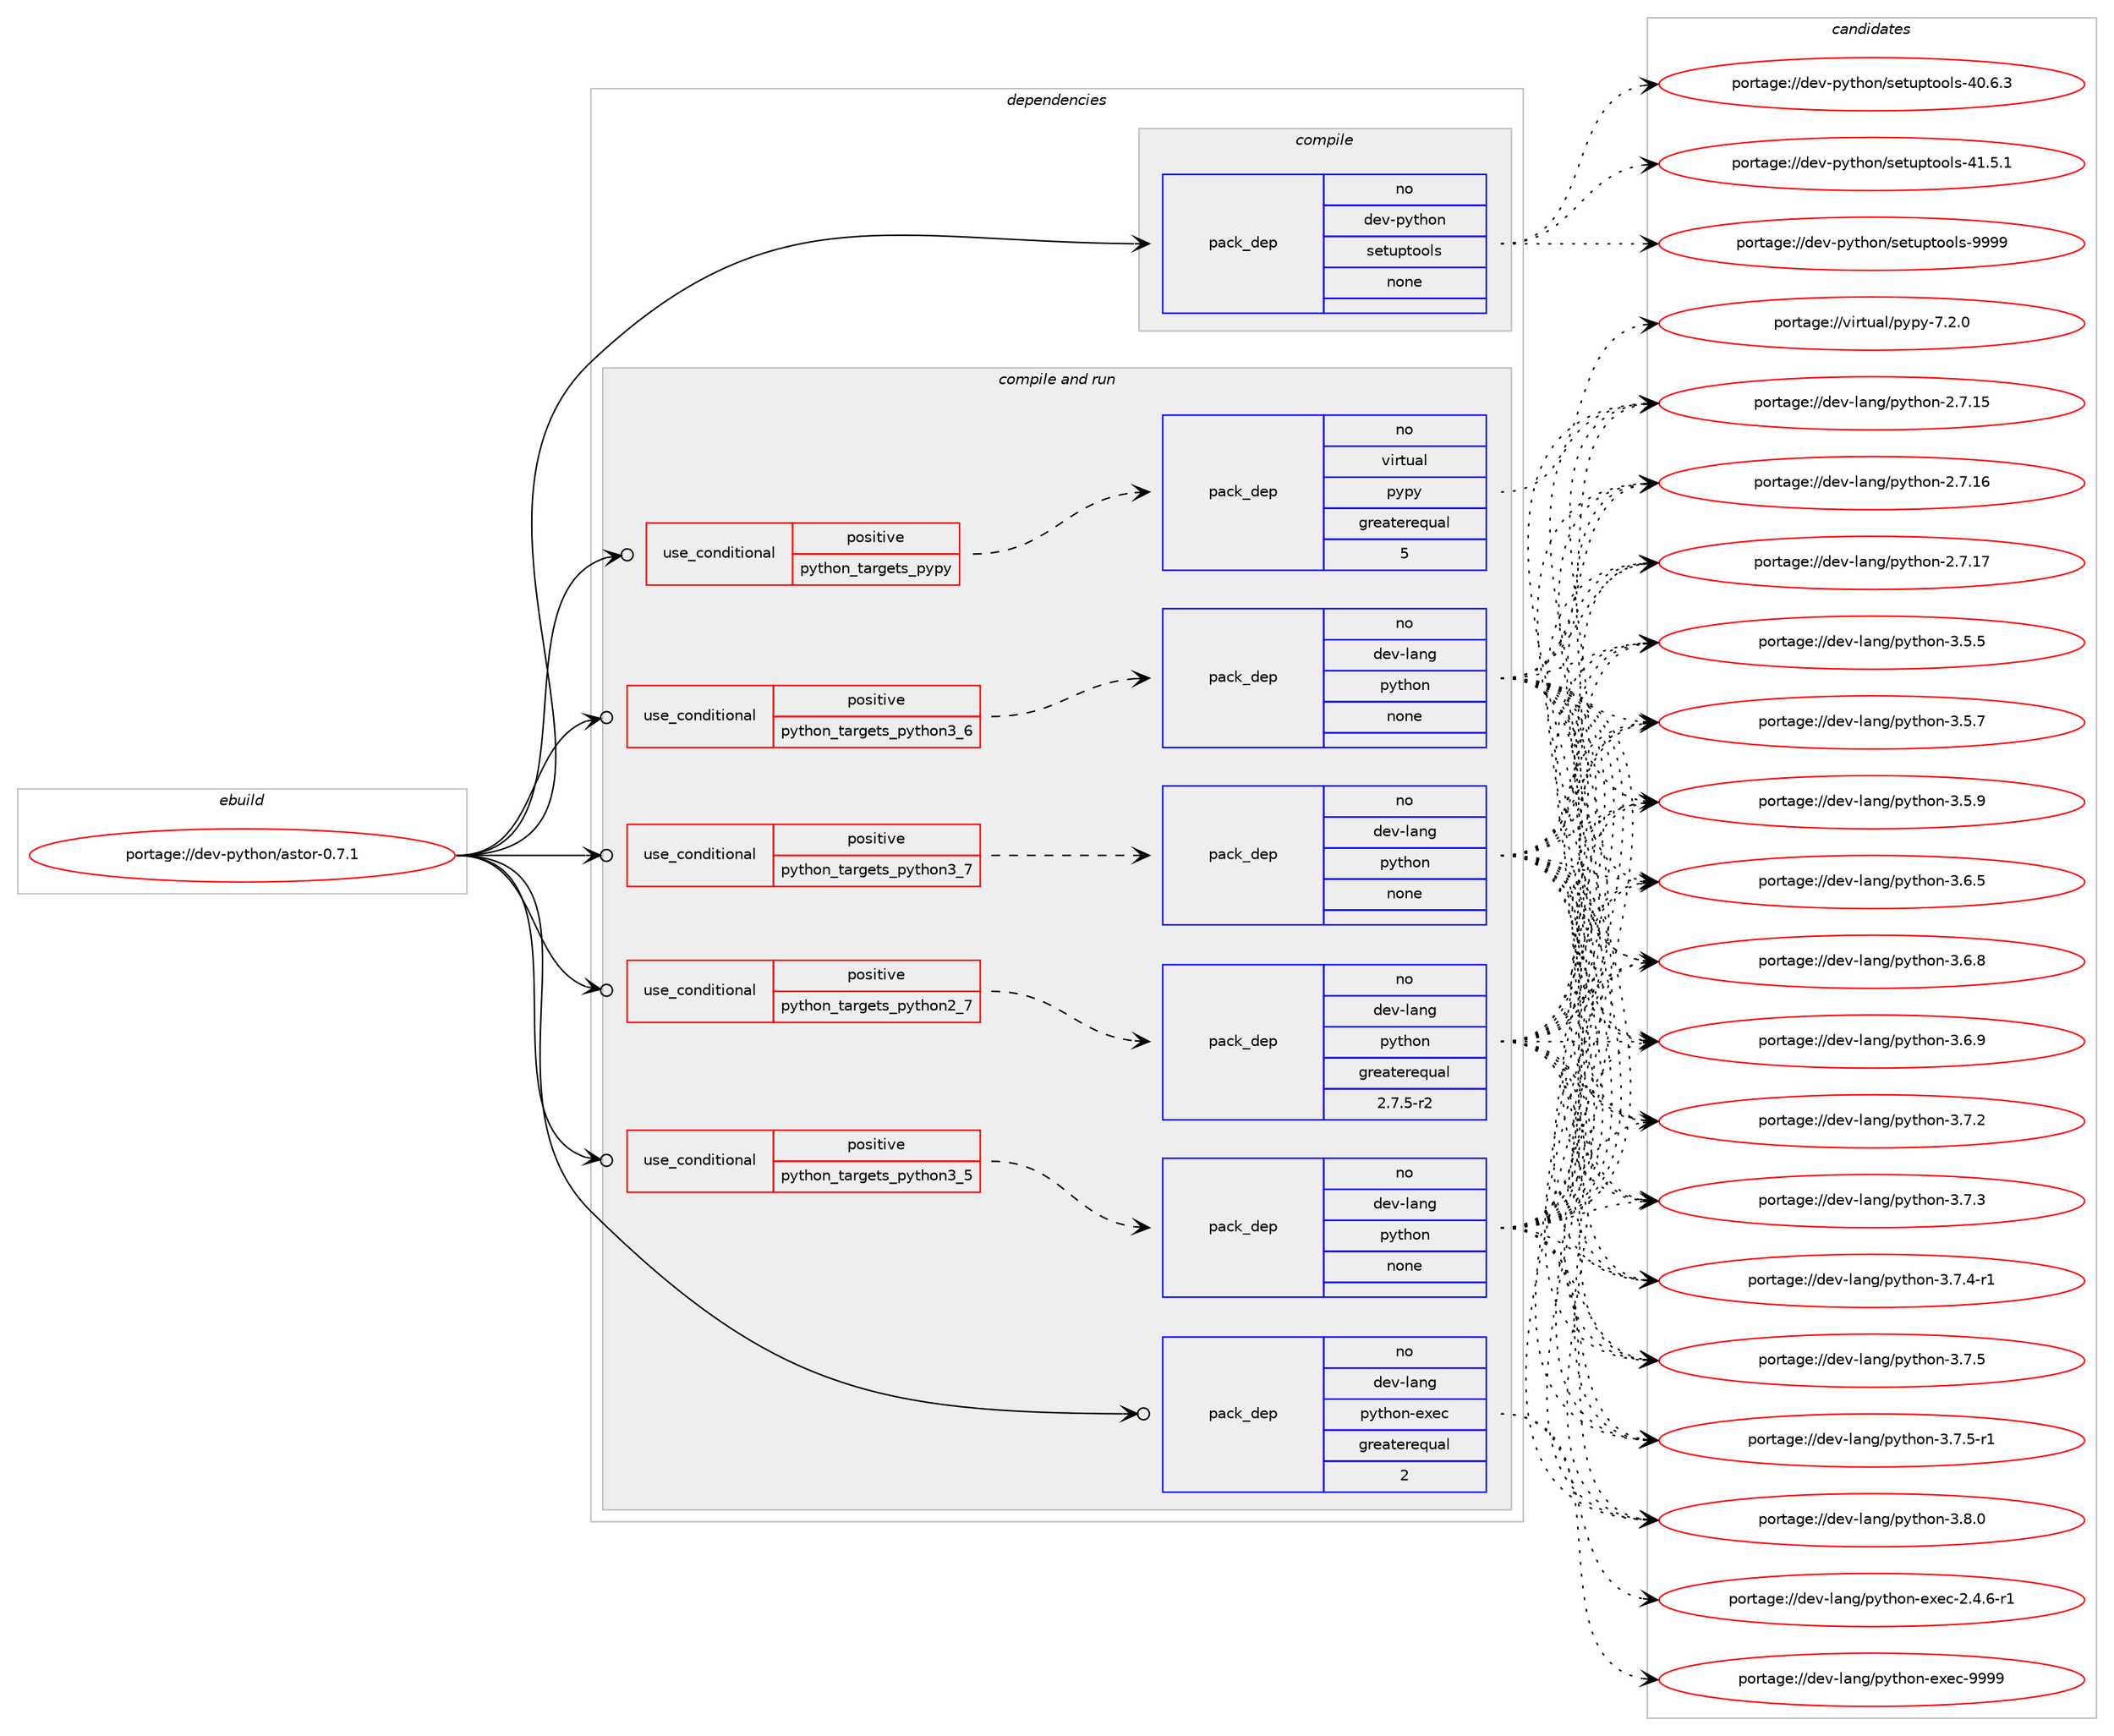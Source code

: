 digraph prolog {

# *************
# Graph options
# *************

newrank=true;
concentrate=true;
compound=true;
graph [rankdir=LR,fontname=Helvetica,fontsize=10,ranksep=1.5];#, ranksep=2.5, nodesep=0.2];
edge  [arrowhead=vee];
node  [fontname=Helvetica,fontsize=10];

# **********
# The ebuild
# **********

subgraph cluster_leftcol {
color=gray;
rank=same;
label=<<i>ebuild</i>>;
id [label="portage://dev-python/astor-0.7.1", color=red, width=4, href="../dev-python/astor-0.7.1.svg"];
}

# ****************
# The dependencies
# ****************

subgraph cluster_midcol {
color=gray;
label=<<i>dependencies</i>>;
subgraph cluster_compile {
fillcolor="#eeeeee";
style=filled;
label=<<i>compile</i>>;
subgraph pack100839 {
dependency129762 [label=<<TABLE BORDER="0" CELLBORDER="1" CELLSPACING="0" CELLPADDING="4" WIDTH="220"><TR><TD ROWSPAN="6" CELLPADDING="30">pack_dep</TD></TR><TR><TD WIDTH="110">no</TD></TR><TR><TD>dev-python</TD></TR><TR><TD>setuptools</TD></TR><TR><TD>none</TD></TR><TR><TD></TD></TR></TABLE>>, shape=none, color=blue];
}
id:e -> dependency129762:w [weight=20,style="solid",arrowhead="vee"];
}
subgraph cluster_compileandrun {
fillcolor="#eeeeee";
style=filled;
label=<<i>compile and run</i>>;
subgraph cond25620 {
dependency129763 [label=<<TABLE BORDER="0" CELLBORDER="1" CELLSPACING="0" CELLPADDING="4"><TR><TD ROWSPAN="3" CELLPADDING="10">use_conditional</TD></TR><TR><TD>positive</TD></TR><TR><TD>python_targets_pypy</TD></TR></TABLE>>, shape=none, color=red];
subgraph pack100840 {
dependency129764 [label=<<TABLE BORDER="0" CELLBORDER="1" CELLSPACING="0" CELLPADDING="4" WIDTH="220"><TR><TD ROWSPAN="6" CELLPADDING="30">pack_dep</TD></TR><TR><TD WIDTH="110">no</TD></TR><TR><TD>virtual</TD></TR><TR><TD>pypy</TD></TR><TR><TD>greaterequal</TD></TR><TR><TD>5</TD></TR></TABLE>>, shape=none, color=blue];
}
dependency129763:e -> dependency129764:w [weight=20,style="dashed",arrowhead="vee"];
}
id:e -> dependency129763:w [weight=20,style="solid",arrowhead="odotvee"];
subgraph cond25621 {
dependency129765 [label=<<TABLE BORDER="0" CELLBORDER="1" CELLSPACING="0" CELLPADDING="4"><TR><TD ROWSPAN="3" CELLPADDING="10">use_conditional</TD></TR><TR><TD>positive</TD></TR><TR><TD>python_targets_python2_7</TD></TR></TABLE>>, shape=none, color=red];
subgraph pack100841 {
dependency129766 [label=<<TABLE BORDER="0" CELLBORDER="1" CELLSPACING="0" CELLPADDING="4" WIDTH="220"><TR><TD ROWSPAN="6" CELLPADDING="30">pack_dep</TD></TR><TR><TD WIDTH="110">no</TD></TR><TR><TD>dev-lang</TD></TR><TR><TD>python</TD></TR><TR><TD>greaterequal</TD></TR><TR><TD>2.7.5-r2</TD></TR></TABLE>>, shape=none, color=blue];
}
dependency129765:e -> dependency129766:w [weight=20,style="dashed",arrowhead="vee"];
}
id:e -> dependency129765:w [weight=20,style="solid",arrowhead="odotvee"];
subgraph cond25622 {
dependency129767 [label=<<TABLE BORDER="0" CELLBORDER="1" CELLSPACING="0" CELLPADDING="4"><TR><TD ROWSPAN="3" CELLPADDING="10">use_conditional</TD></TR><TR><TD>positive</TD></TR><TR><TD>python_targets_python3_5</TD></TR></TABLE>>, shape=none, color=red];
subgraph pack100842 {
dependency129768 [label=<<TABLE BORDER="0" CELLBORDER="1" CELLSPACING="0" CELLPADDING="4" WIDTH="220"><TR><TD ROWSPAN="6" CELLPADDING="30">pack_dep</TD></TR><TR><TD WIDTH="110">no</TD></TR><TR><TD>dev-lang</TD></TR><TR><TD>python</TD></TR><TR><TD>none</TD></TR><TR><TD></TD></TR></TABLE>>, shape=none, color=blue];
}
dependency129767:e -> dependency129768:w [weight=20,style="dashed",arrowhead="vee"];
}
id:e -> dependency129767:w [weight=20,style="solid",arrowhead="odotvee"];
subgraph cond25623 {
dependency129769 [label=<<TABLE BORDER="0" CELLBORDER="1" CELLSPACING="0" CELLPADDING="4"><TR><TD ROWSPAN="3" CELLPADDING="10">use_conditional</TD></TR><TR><TD>positive</TD></TR><TR><TD>python_targets_python3_6</TD></TR></TABLE>>, shape=none, color=red];
subgraph pack100843 {
dependency129770 [label=<<TABLE BORDER="0" CELLBORDER="1" CELLSPACING="0" CELLPADDING="4" WIDTH="220"><TR><TD ROWSPAN="6" CELLPADDING="30">pack_dep</TD></TR><TR><TD WIDTH="110">no</TD></TR><TR><TD>dev-lang</TD></TR><TR><TD>python</TD></TR><TR><TD>none</TD></TR><TR><TD></TD></TR></TABLE>>, shape=none, color=blue];
}
dependency129769:e -> dependency129770:w [weight=20,style="dashed",arrowhead="vee"];
}
id:e -> dependency129769:w [weight=20,style="solid",arrowhead="odotvee"];
subgraph cond25624 {
dependency129771 [label=<<TABLE BORDER="0" CELLBORDER="1" CELLSPACING="0" CELLPADDING="4"><TR><TD ROWSPAN="3" CELLPADDING="10">use_conditional</TD></TR><TR><TD>positive</TD></TR><TR><TD>python_targets_python3_7</TD></TR></TABLE>>, shape=none, color=red];
subgraph pack100844 {
dependency129772 [label=<<TABLE BORDER="0" CELLBORDER="1" CELLSPACING="0" CELLPADDING="4" WIDTH="220"><TR><TD ROWSPAN="6" CELLPADDING="30">pack_dep</TD></TR><TR><TD WIDTH="110">no</TD></TR><TR><TD>dev-lang</TD></TR><TR><TD>python</TD></TR><TR><TD>none</TD></TR><TR><TD></TD></TR></TABLE>>, shape=none, color=blue];
}
dependency129771:e -> dependency129772:w [weight=20,style="dashed",arrowhead="vee"];
}
id:e -> dependency129771:w [weight=20,style="solid",arrowhead="odotvee"];
subgraph pack100845 {
dependency129773 [label=<<TABLE BORDER="0" CELLBORDER="1" CELLSPACING="0" CELLPADDING="4" WIDTH="220"><TR><TD ROWSPAN="6" CELLPADDING="30">pack_dep</TD></TR><TR><TD WIDTH="110">no</TD></TR><TR><TD>dev-lang</TD></TR><TR><TD>python-exec</TD></TR><TR><TD>greaterequal</TD></TR><TR><TD>2</TD></TR></TABLE>>, shape=none, color=blue];
}
id:e -> dependency129773:w [weight=20,style="solid",arrowhead="odotvee"];
}
subgraph cluster_run {
fillcolor="#eeeeee";
style=filled;
label=<<i>run</i>>;
}
}

# **************
# The candidates
# **************

subgraph cluster_choices {
rank=same;
color=gray;
label=<<i>candidates</i>>;

subgraph choice100839 {
color=black;
nodesep=1;
choiceportage100101118451121211161041111104711510111611711211611111110811545524846544651 [label="portage://dev-python/setuptools-40.6.3", color=red, width=4,href="../dev-python/setuptools-40.6.3.svg"];
choiceportage100101118451121211161041111104711510111611711211611111110811545524946534649 [label="portage://dev-python/setuptools-41.5.1", color=red, width=4,href="../dev-python/setuptools-41.5.1.svg"];
choiceportage10010111845112121116104111110471151011161171121161111111081154557575757 [label="portage://dev-python/setuptools-9999", color=red, width=4,href="../dev-python/setuptools-9999.svg"];
dependency129762:e -> choiceportage100101118451121211161041111104711510111611711211611111110811545524846544651:w [style=dotted,weight="100"];
dependency129762:e -> choiceportage100101118451121211161041111104711510111611711211611111110811545524946534649:w [style=dotted,weight="100"];
dependency129762:e -> choiceportage10010111845112121116104111110471151011161171121161111111081154557575757:w [style=dotted,weight="100"];
}
subgraph choice100840 {
color=black;
nodesep=1;
choiceportage1181051141161179710847112121112121455546504648 [label="portage://virtual/pypy-7.2.0", color=red, width=4,href="../virtual/pypy-7.2.0.svg"];
dependency129764:e -> choiceportage1181051141161179710847112121112121455546504648:w [style=dotted,weight="100"];
}
subgraph choice100841 {
color=black;
nodesep=1;
choiceportage10010111845108971101034711212111610411111045504655464953 [label="portage://dev-lang/python-2.7.15", color=red, width=4,href="../dev-lang/python-2.7.15.svg"];
choiceportage10010111845108971101034711212111610411111045504655464954 [label="portage://dev-lang/python-2.7.16", color=red, width=4,href="../dev-lang/python-2.7.16.svg"];
choiceportage10010111845108971101034711212111610411111045504655464955 [label="portage://dev-lang/python-2.7.17", color=red, width=4,href="../dev-lang/python-2.7.17.svg"];
choiceportage100101118451089711010347112121116104111110455146534653 [label="portage://dev-lang/python-3.5.5", color=red, width=4,href="../dev-lang/python-3.5.5.svg"];
choiceportage100101118451089711010347112121116104111110455146534655 [label="portage://dev-lang/python-3.5.7", color=red, width=4,href="../dev-lang/python-3.5.7.svg"];
choiceportage100101118451089711010347112121116104111110455146534657 [label="portage://dev-lang/python-3.5.9", color=red, width=4,href="../dev-lang/python-3.5.9.svg"];
choiceportage100101118451089711010347112121116104111110455146544653 [label="portage://dev-lang/python-3.6.5", color=red, width=4,href="../dev-lang/python-3.6.5.svg"];
choiceportage100101118451089711010347112121116104111110455146544656 [label="portage://dev-lang/python-3.6.8", color=red, width=4,href="../dev-lang/python-3.6.8.svg"];
choiceportage100101118451089711010347112121116104111110455146544657 [label="portage://dev-lang/python-3.6.9", color=red, width=4,href="../dev-lang/python-3.6.9.svg"];
choiceportage100101118451089711010347112121116104111110455146554650 [label="portage://dev-lang/python-3.7.2", color=red, width=4,href="../dev-lang/python-3.7.2.svg"];
choiceportage100101118451089711010347112121116104111110455146554651 [label="portage://dev-lang/python-3.7.3", color=red, width=4,href="../dev-lang/python-3.7.3.svg"];
choiceportage1001011184510897110103471121211161041111104551465546524511449 [label="portage://dev-lang/python-3.7.4-r1", color=red, width=4,href="../dev-lang/python-3.7.4-r1.svg"];
choiceportage100101118451089711010347112121116104111110455146554653 [label="portage://dev-lang/python-3.7.5", color=red, width=4,href="../dev-lang/python-3.7.5.svg"];
choiceportage1001011184510897110103471121211161041111104551465546534511449 [label="portage://dev-lang/python-3.7.5-r1", color=red, width=4,href="../dev-lang/python-3.7.5-r1.svg"];
choiceportage100101118451089711010347112121116104111110455146564648 [label="portage://dev-lang/python-3.8.0", color=red, width=4,href="../dev-lang/python-3.8.0.svg"];
dependency129766:e -> choiceportage10010111845108971101034711212111610411111045504655464953:w [style=dotted,weight="100"];
dependency129766:e -> choiceportage10010111845108971101034711212111610411111045504655464954:w [style=dotted,weight="100"];
dependency129766:e -> choiceportage10010111845108971101034711212111610411111045504655464955:w [style=dotted,weight="100"];
dependency129766:e -> choiceportage100101118451089711010347112121116104111110455146534653:w [style=dotted,weight="100"];
dependency129766:e -> choiceportage100101118451089711010347112121116104111110455146534655:w [style=dotted,weight="100"];
dependency129766:e -> choiceportage100101118451089711010347112121116104111110455146534657:w [style=dotted,weight="100"];
dependency129766:e -> choiceportage100101118451089711010347112121116104111110455146544653:w [style=dotted,weight="100"];
dependency129766:e -> choiceportage100101118451089711010347112121116104111110455146544656:w [style=dotted,weight="100"];
dependency129766:e -> choiceportage100101118451089711010347112121116104111110455146544657:w [style=dotted,weight="100"];
dependency129766:e -> choiceportage100101118451089711010347112121116104111110455146554650:w [style=dotted,weight="100"];
dependency129766:e -> choiceportage100101118451089711010347112121116104111110455146554651:w [style=dotted,weight="100"];
dependency129766:e -> choiceportage1001011184510897110103471121211161041111104551465546524511449:w [style=dotted,weight="100"];
dependency129766:e -> choiceportage100101118451089711010347112121116104111110455146554653:w [style=dotted,weight="100"];
dependency129766:e -> choiceportage1001011184510897110103471121211161041111104551465546534511449:w [style=dotted,weight="100"];
dependency129766:e -> choiceportage100101118451089711010347112121116104111110455146564648:w [style=dotted,weight="100"];
}
subgraph choice100842 {
color=black;
nodesep=1;
choiceportage10010111845108971101034711212111610411111045504655464953 [label="portage://dev-lang/python-2.7.15", color=red, width=4,href="../dev-lang/python-2.7.15.svg"];
choiceportage10010111845108971101034711212111610411111045504655464954 [label="portage://dev-lang/python-2.7.16", color=red, width=4,href="../dev-lang/python-2.7.16.svg"];
choiceportage10010111845108971101034711212111610411111045504655464955 [label="portage://dev-lang/python-2.7.17", color=red, width=4,href="../dev-lang/python-2.7.17.svg"];
choiceportage100101118451089711010347112121116104111110455146534653 [label="portage://dev-lang/python-3.5.5", color=red, width=4,href="../dev-lang/python-3.5.5.svg"];
choiceportage100101118451089711010347112121116104111110455146534655 [label="portage://dev-lang/python-3.5.7", color=red, width=4,href="../dev-lang/python-3.5.7.svg"];
choiceportage100101118451089711010347112121116104111110455146534657 [label="portage://dev-lang/python-3.5.9", color=red, width=4,href="../dev-lang/python-3.5.9.svg"];
choiceportage100101118451089711010347112121116104111110455146544653 [label="portage://dev-lang/python-3.6.5", color=red, width=4,href="../dev-lang/python-3.6.5.svg"];
choiceportage100101118451089711010347112121116104111110455146544656 [label="portage://dev-lang/python-3.6.8", color=red, width=4,href="../dev-lang/python-3.6.8.svg"];
choiceportage100101118451089711010347112121116104111110455146544657 [label="portage://dev-lang/python-3.6.9", color=red, width=4,href="../dev-lang/python-3.6.9.svg"];
choiceportage100101118451089711010347112121116104111110455146554650 [label="portage://dev-lang/python-3.7.2", color=red, width=4,href="../dev-lang/python-3.7.2.svg"];
choiceportage100101118451089711010347112121116104111110455146554651 [label="portage://dev-lang/python-3.7.3", color=red, width=4,href="../dev-lang/python-3.7.3.svg"];
choiceportage1001011184510897110103471121211161041111104551465546524511449 [label="portage://dev-lang/python-3.7.4-r1", color=red, width=4,href="../dev-lang/python-3.7.4-r1.svg"];
choiceportage100101118451089711010347112121116104111110455146554653 [label="portage://dev-lang/python-3.7.5", color=red, width=4,href="../dev-lang/python-3.7.5.svg"];
choiceportage1001011184510897110103471121211161041111104551465546534511449 [label="portage://dev-lang/python-3.7.5-r1", color=red, width=4,href="../dev-lang/python-3.7.5-r1.svg"];
choiceportage100101118451089711010347112121116104111110455146564648 [label="portage://dev-lang/python-3.8.0", color=red, width=4,href="../dev-lang/python-3.8.0.svg"];
dependency129768:e -> choiceportage10010111845108971101034711212111610411111045504655464953:w [style=dotted,weight="100"];
dependency129768:e -> choiceportage10010111845108971101034711212111610411111045504655464954:w [style=dotted,weight="100"];
dependency129768:e -> choiceportage10010111845108971101034711212111610411111045504655464955:w [style=dotted,weight="100"];
dependency129768:e -> choiceportage100101118451089711010347112121116104111110455146534653:w [style=dotted,weight="100"];
dependency129768:e -> choiceportage100101118451089711010347112121116104111110455146534655:w [style=dotted,weight="100"];
dependency129768:e -> choiceportage100101118451089711010347112121116104111110455146534657:w [style=dotted,weight="100"];
dependency129768:e -> choiceportage100101118451089711010347112121116104111110455146544653:w [style=dotted,weight="100"];
dependency129768:e -> choiceportage100101118451089711010347112121116104111110455146544656:w [style=dotted,weight="100"];
dependency129768:e -> choiceportage100101118451089711010347112121116104111110455146544657:w [style=dotted,weight="100"];
dependency129768:e -> choiceportage100101118451089711010347112121116104111110455146554650:w [style=dotted,weight="100"];
dependency129768:e -> choiceportage100101118451089711010347112121116104111110455146554651:w [style=dotted,weight="100"];
dependency129768:e -> choiceportage1001011184510897110103471121211161041111104551465546524511449:w [style=dotted,weight="100"];
dependency129768:e -> choiceportage100101118451089711010347112121116104111110455146554653:w [style=dotted,weight="100"];
dependency129768:e -> choiceportage1001011184510897110103471121211161041111104551465546534511449:w [style=dotted,weight="100"];
dependency129768:e -> choiceportage100101118451089711010347112121116104111110455146564648:w [style=dotted,weight="100"];
}
subgraph choice100843 {
color=black;
nodesep=1;
choiceportage10010111845108971101034711212111610411111045504655464953 [label="portage://dev-lang/python-2.7.15", color=red, width=4,href="../dev-lang/python-2.7.15.svg"];
choiceportage10010111845108971101034711212111610411111045504655464954 [label="portage://dev-lang/python-2.7.16", color=red, width=4,href="../dev-lang/python-2.7.16.svg"];
choiceportage10010111845108971101034711212111610411111045504655464955 [label="portage://dev-lang/python-2.7.17", color=red, width=4,href="../dev-lang/python-2.7.17.svg"];
choiceportage100101118451089711010347112121116104111110455146534653 [label="portage://dev-lang/python-3.5.5", color=red, width=4,href="../dev-lang/python-3.5.5.svg"];
choiceportage100101118451089711010347112121116104111110455146534655 [label="portage://dev-lang/python-3.5.7", color=red, width=4,href="../dev-lang/python-3.5.7.svg"];
choiceportage100101118451089711010347112121116104111110455146534657 [label="portage://dev-lang/python-3.5.9", color=red, width=4,href="../dev-lang/python-3.5.9.svg"];
choiceportage100101118451089711010347112121116104111110455146544653 [label="portage://dev-lang/python-3.6.5", color=red, width=4,href="../dev-lang/python-3.6.5.svg"];
choiceportage100101118451089711010347112121116104111110455146544656 [label="portage://dev-lang/python-3.6.8", color=red, width=4,href="../dev-lang/python-3.6.8.svg"];
choiceportage100101118451089711010347112121116104111110455146544657 [label="portage://dev-lang/python-3.6.9", color=red, width=4,href="../dev-lang/python-3.6.9.svg"];
choiceportage100101118451089711010347112121116104111110455146554650 [label="portage://dev-lang/python-3.7.2", color=red, width=4,href="../dev-lang/python-3.7.2.svg"];
choiceportage100101118451089711010347112121116104111110455146554651 [label="portage://dev-lang/python-3.7.3", color=red, width=4,href="../dev-lang/python-3.7.3.svg"];
choiceportage1001011184510897110103471121211161041111104551465546524511449 [label="portage://dev-lang/python-3.7.4-r1", color=red, width=4,href="../dev-lang/python-3.7.4-r1.svg"];
choiceportage100101118451089711010347112121116104111110455146554653 [label="portage://dev-lang/python-3.7.5", color=red, width=4,href="../dev-lang/python-3.7.5.svg"];
choiceportage1001011184510897110103471121211161041111104551465546534511449 [label="portage://dev-lang/python-3.7.5-r1", color=red, width=4,href="../dev-lang/python-3.7.5-r1.svg"];
choiceportage100101118451089711010347112121116104111110455146564648 [label="portage://dev-lang/python-3.8.0", color=red, width=4,href="../dev-lang/python-3.8.0.svg"];
dependency129770:e -> choiceportage10010111845108971101034711212111610411111045504655464953:w [style=dotted,weight="100"];
dependency129770:e -> choiceportage10010111845108971101034711212111610411111045504655464954:w [style=dotted,weight="100"];
dependency129770:e -> choiceportage10010111845108971101034711212111610411111045504655464955:w [style=dotted,weight="100"];
dependency129770:e -> choiceportage100101118451089711010347112121116104111110455146534653:w [style=dotted,weight="100"];
dependency129770:e -> choiceportage100101118451089711010347112121116104111110455146534655:w [style=dotted,weight="100"];
dependency129770:e -> choiceportage100101118451089711010347112121116104111110455146534657:w [style=dotted,weight="100"];
dependency129770:e -> choiceportage100101118451089711010347112121116104111110455146544653:w [style=dotted,weight="100"];
dependency129770:e -> choiceportage100101118451089711010347112121116104111110455146544656:w [style=dotted,weight="100"];
dependency129770:e -> choiceportage100101118451089711010347112121116104111110455146544657:w [style=dotted,weight="100"];
dependency129770:e -> choiceportage100101118451089711010347112121116104111110455146554650:w [style=dotted,weight="100"];
dependency129770:e -> choiceportage100101118451089711010347112121116104111110455146554651:w [style=dotted,weight="100"];
dependency129770:e -> choiceportage1001011184510897110103471121211161041111104551465546524511449:w [style=dotted,weight="100"];
dependency129770:e -> choiceportage100101118451089711010347112121116104111110455146554653:w [style=dotted,weight="100"];
dependency129770:e -> choiceportage1001011184510897110103471121211161041111104551465546534511449:w [style=dotted,weight="100"];
dependency129770:e -> choiceportage100101118451089711010347112121116104111110455146564648:w [style=dotted,weight="100"];
}
subgraph choice100844 {
color=black;
nodesep=1;
choiceportage10010111845108971101034711212111610411111045504655464953 [label="portage://dev-lang/python-2.7.15", color=red, width=4,href="../dev-lang/python-2.7.15.svg"];
choiceportage10010111845108971101034711212111610411111045504655464954 [label="portage://dev-lang/python-2.7.16", color=red, width=4,href="../dev-lang/python-2.7.16.svg"];
choiceportage10010111845108971101034711212111610411111045504655464955 [label="portage://dev-lang/python-2.7.17", color=red, width=4,href="../dev-lang/python-2.7.17.svg"];
choiceportage100101118451089711010347112121116104111110455146534653 [label="portage://dev-lang/python-3.5.5", color=red, width=4,href="../dev-lang/python-3.5.5.svg"];
choiceportage100101118451089711010347112121116104111110455146534655 [label="portage://dev-lang/python-3.5.7", color=red, width=4,href="../dev-lang/python-3.5.7.svg"];
choiceportage100101118451089711010347112121116104111110455146534657 [label="portage://dev-lang/python-3.5.9", color=red, width=4,href="../dev-lang/python-3.5.9.svg"];
choiceportage100101118451089711010347112121116104111110455146544653 [label="portage://dev-lang/python-3.6.5", color=red, width=4,href="../dev-lang/python-3.6.5.svg"];
choiceportage100101118451089711010347112121116104111110455146544656 [label="portage://dev-lang/python-3.6.8", color=red, width=4,href="../dev-lang/python-3.6.8.svg"];
choiceportage100101118451089711010347112121116104111110455146544657 [label="portage://dev-lang/python-3.6.9", color=red, width=4,href="../dev-lang/python-3.6.9.svg"];
choiceportage100101118451089711010347112121116104111110455146554650 [label="portage://dev-lang/python-3.7.2", color=red, width=4,href="../dev-lang/python-3.7.2.svg"];
choiceportage100101118451089711010347112121116104111110455146554651 [label="portage://dev-lang/python-3.7.3", color=red, width=4,href="../dev-lang/python-3.7.3.svg"];
choiceportage1001011184510897110103471121211161041111104551465546524511449 [label="portage://dev-lang/python-3.7.4-r1", color=red, width=4,href="../dev-lang/python-3.7.4-r1.svg"];
choiceportage100101118451089711010347112121116104111110455146554653 [label="portage://dev-lang/python-3.7.5", color=red, width=4,href="../dev-lang/python-3.7.5.svg"];
choiceportage1001011184510897110103471121211161041111104551465546534511449 [label="portage://dev-lang/python-3.7.5-r1", color=red, width=4,href="../dev-lang/python-3.7.5-r1.svg"];
choiceportage100101118451089711010347112121116104111110455146564648 [label="portage://dev-lang/python-3.8.0", color=red, width=4,href="../dev-lang/python-3.8.0.svg"];
dependency129772:e -> choiceportage10010111845108971101034711212111610411111045504655464953:w [style=dotted,weight="100"];
dependency129772:e -> choiceportage10010111845108971101034711212111610411111045504655464954:w [style=dotted,weight="100"];
dependency129772:e -> choiceportage10010111845108971101034711212111610411111045504655464955:w [style=dotted,weight="100"];
dependency129772:e -> choiceportage100101118451089711010347112121116104111110455146534653:w [style=dotted,weight="100"];
dependency129772:e -> choiceportage100101118451089711010347112121116104111110455146534655:w [style=dotted,weight="100"];
dependency129772:e -> choiceportage100101118451089711010347112121116104111110455146534657:w [style=dotted,weight="100"];
dependency129772:e -> choiceportage100101118451089711010347112121116104111110455146544653:w [style=dotted,weight="100"];
dependency129772:e -> choiceportage100101118451089711010347112121116104111110455146544656:w [style=dotted,weight="100"];
dependency129772:e -> choiceportage100101118451089711010347112121116104111110455146544657:w [style=dotted,weight="100"];
dependency129772:e -> choiceportage100101118451089711010347112121116104111110455146554650:w [style=dotted,weight="100"];
dependency129772:e -> choiceportage100101118451089711010347112121116104111110455146554651:w [style=dotted,weight="100"];
dependency129772:e -> choiceportage1001011184510897110103471121211161041111104551465546524511449:w [style=dotted,weight="100"];
dependency129772:e -> choiceportage100101118451089711010347112121116104111110455146554653:w [style=dotted,weight="100"];
dependency129772:e -> choiceportage1001011184510897110103471121211161041111104551465546534511449:w [style=dotted,weight="100"];
dependency129772:e -> choiceportage100101118451089711010347112121116104111110455146564648:w [style=dotted,weight="100"];
}
subgraph choice100845 {
color=black;
nodesep=1;
choiceportage10010111845108971101034711212111610411111045101120101994550465246544511449 [label="portage://dev-lang/python-exec-2.4.6-r1", color=red, width=4,href="../dev-lang/python-exec-2.4.6-r1.svg"];
choiceportage10010111845108971101034711212111610411111045101120101994557575757 [label="portage://dev-lang/python-exec-9999", color=red, width=4,href="../dev-lang/python-exec-9999.svg"];
dependency129773:e -> choiceportage10010111845108971101034711212111610411111045101120101994550465246544511449:w [style=dotted,weight="100"];
dependency129773:e -> choiceportage10010111845108971101034711212111610411111045101120101994557575757:w [style=dotted,weight="100"];
}
}

}
